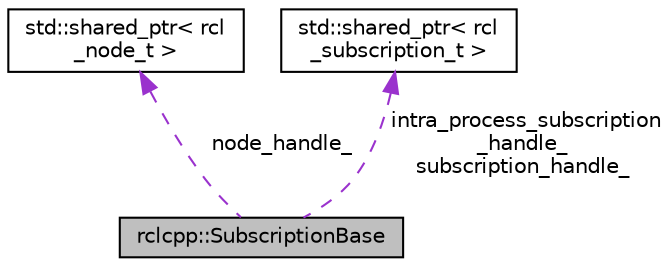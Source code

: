 digraph "rclcpp::SubscriptionBase"
{
  edge [fontname="Helvetica",fontsize="10",labelfontname="Helvetica",labelfontsize="10"];
  node [fontname="Helvetica",fontsize="10",shape=record];
  Node2 [label="rclcpp::SubscriptionBase",height=0.2,width=0.4,color="black", fillcolor="grey75", style="filled", fontcolor="black"];
  Node3 -> Node2 [dir="back",color="darkorchid3",fontsize="10",style="dashed",label=" node_handle_" ,fontname="Helvetica"];
  Node3 [label="std::shared_ptr\< rcl\l_node_t \>",height=0.2,width=0.4,color="black", fillcolor="white", style="filled",URL="/home/developer/workspaces/docs_crystal/doxygen_tag_files/cppreference-doxygen-web.tag.xml$cpp/memory/shared_ptr.html"];
  Node4 -> Node2 [dir="back",color="darkorchid3",fontsize="10",style="dashed",label=" intra_process_subscription\l_handle_\nsubscription_handle_" ,fontname="Helvetica"];
  Node4 [label="std::shared_ptr\< rcl\l_subscription_t \>",height=0.2,width=0.4,color="black", fillcolor="white", style="filled",URL="/home/developer/workspaces/docs_crystal/doxygen_tag_files/cppreference-doxygen-web.tag.xml$cpp/memory/shared_ptr.html"];
}
